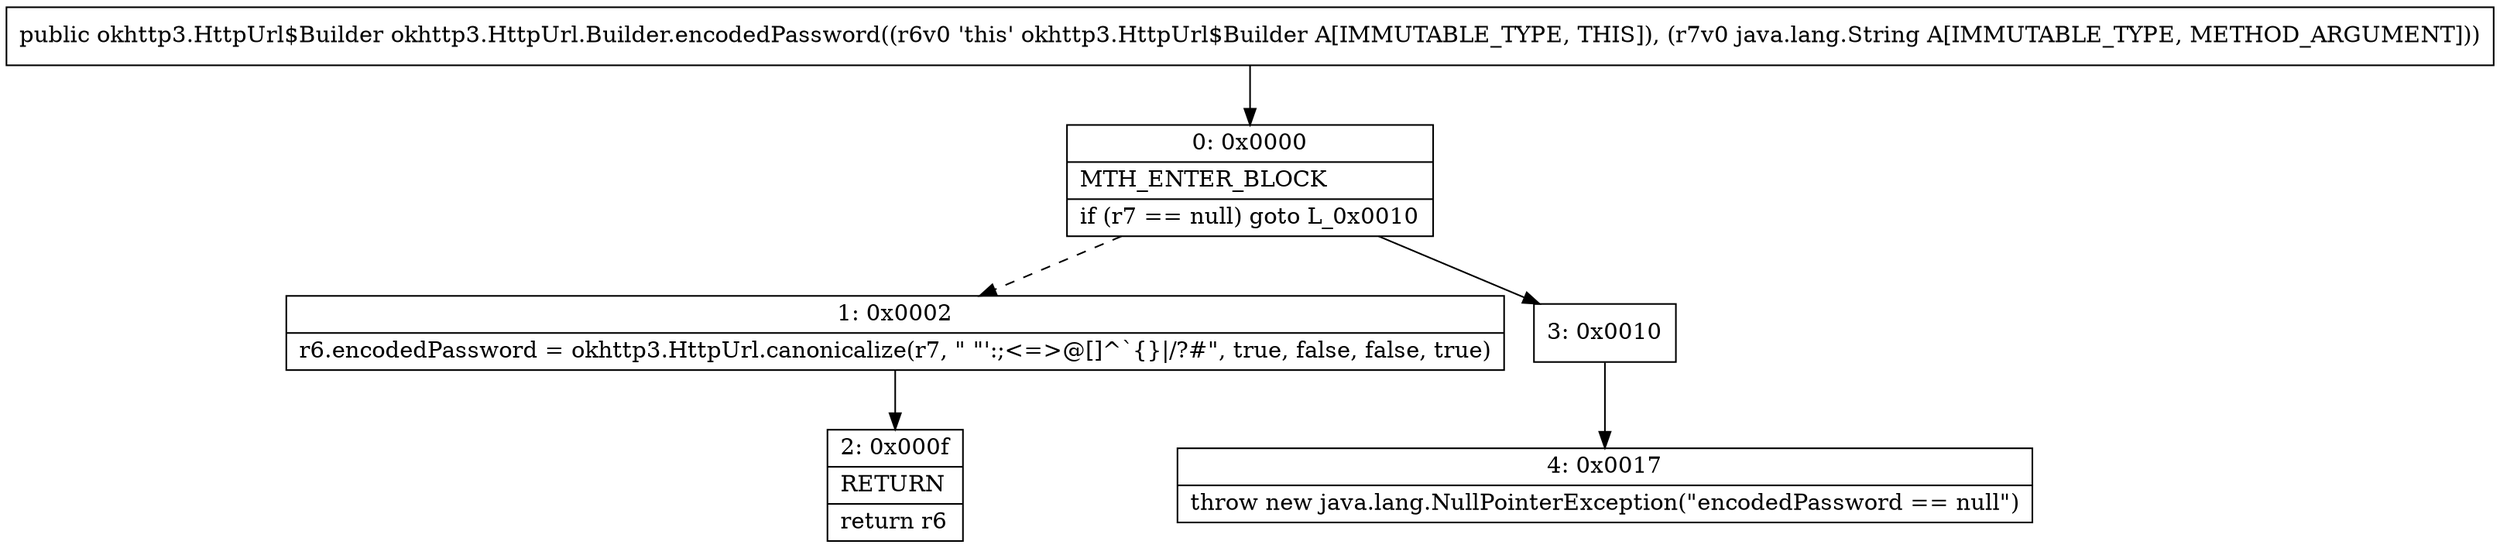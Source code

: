 digraph "CFG forokhttp3.HttpUrl.Builder.encodedPassword(Ljava\/lang\/String;)Lokhttp3\/HttpUrl$Builder;" {
Node_0 [shape=record,label="{0\:\ 0x0000|MTH_ENTER_BLOCK\l|if (r7 == null) goto L_0x0010\l}"];
Node_1 [shape=record,label="{1\:\ 0x0002|r6.encodedPassword = okhttp3.HttpUrl.canonicalize(r7, \" \"':;\<=\>@[]^`\{\}\|\/?#\", true, false, false, true)\l}"];
Node_2 [shape=record,label="{2\:\ 0x000f|RETURN\l|return r6\l}"];
Node_3 [shape=record,label="{3\:\ 0x0010}"];
Node_4 [shape=record,label="{4\:\ 0x0017|throw new java.lang.NullPointerException(\"encodedPassword == null\")\l}"];
MethodNode[shape=record,label="{public okhttp3.HttpUrl$Builder okhttp3.HttpUrl.Builder.encodedPassword((r6v0 'this' okhttp3.HttpUrl$Builder A[IMMUTABLE_TYPE, THIS]), (r7v0 java.lang.String A[IMMUTABLE_TYPE, METHOD_ARGUMENT])) }"];
MethodNode -> Node_0;
Node_0 -> Node_1[style=dashed];
Node_0 -> Node_3;
Node_1 -> Node_2;
Node_3 -> Node_4;
}

